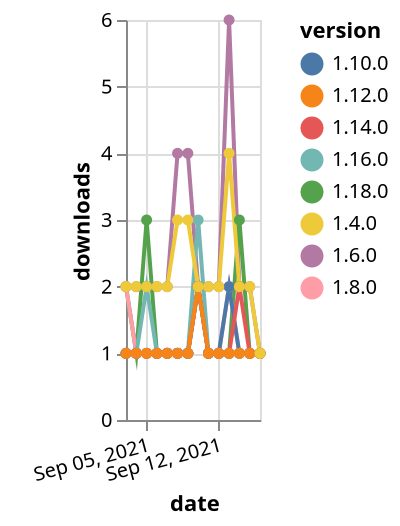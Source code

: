 {"$schema": "https://vega.github.io/schema/vega-lite/v5.json", "description": "A simple bar chart with embedded data.", "data": {"values": [{"date": "2021-09-03", "total": 2592, "delta": 2, "version": "1.6.0"}, {"date": "2021-09-04", "total": 2594, "delta": 2, "version": "1.6.0"}, {"date": "2021-09-05", "total": 2596, "delta": 2, "version": "1.6.0"}, {"date": "2021-09-06", "total": 2598, "delta": 2, "version": "1.6.0"}, {"date": "2021-09-07", "total": 2600, "delta": 2, "version": "1.6.0"}, {"date": "2021-09-08", "total": 2604, "delta": 4, "version": "1.6.0"}, {"date": "2021-09-09", "total": 2608, "delta": 4, "version": "1.6.0"}, {"date": "2021-09-10", "total": 2610, "delta": 2, "version": "1.6.0"}, {"date": "2021-09-11", "total": 2612, "delta": 2, "version": "1.6.0"}, {"date": "2021-09-12", "total": 2614, "delta": 2, "version": "1.6.0"}, {"date": "2021-09-13", "total": 2620, "delta": 6, "version": "1.6.0"}, {"date": "2021-09-14", "total": 2622, "delta": 2, "version": "1.6.0"}, {"date": "2021-09-15", "total": 2624, "delta": 2, "version": "1.6.0"}, {"date": "2021-09-16", "total": 2625, "delta": 1, "version": "1.6.0"}, {"date": "2021-09-03", "total": 124, "delta": 2, "version": "1.18.0"}, {"date": "2021-09-04", "total": 125, "delta": 1, "version": "1.18.0"}, {"date": "2021-09-05", "total": 128, "delta": 3, "version": "1.18.0"}, {"date": "2021-09-06", "total": 129, "delta": 1, "version": "1.18.0"}, {"date": "2021-09-07", "total": 130, "delta": 1, "version": "1.18.0"}, {"date": "2021-09-08", "total": 131, "delta": 1, "version": "1.18.0"}, {"date": "2021-09-09", "total": 132, "delta": 1, "version": "1.18.0"}, {"date": "2021-09-10", "total": 134, "delta": 2, "version": "1.18.0"}, {"date": "2021-09-11", "total": 135, "delta": 1, "version": "1.18.0"}, {"date": "2021-09-12", "total": 136, "delta": 1, "version": "1.18.0"}, {"date": "2021-09-13", "total": 137, "delta": 1, "version": "1.18.0"}, {"date": "2021-09-14", "total": 140, "delta": 3, "version": "1.18.0"}, {"date": "2021-09-15", "total": 141, "delta": 1, "version": "1.18.0"}, {"date": "2021-09-16", "total": 142, "delta": 1, "version": "1.18.0"}, {"date": "2021-09-03", "total": 274, "delta": 2, "version": "1.8.0"}, {"date": "2021-09-04", "total": 275, "delta": 1, "version": "1.8.0"}, {"date": "2021-09-05", "total": 276, "delta": 1, "version": "1.8.0"}, {"date": "2021-09-06", "total": 277, "delta": 1, "version": "1.8.0"}, {"date": "2021-09-07", "total": 278, "delta": 1, "version": "1.8.0"}, {"date": "2021-09-08", "total": 279, "delta": 1, "version": "1.8.0"}, {"date": "2021-09-09", "total": 280, "delta": 1, "version": "1.8.0"}, {"date": "2021-09-10", "total": 282, "delta": 2, "version": "1.8.0"}, {"date": "2021-09-11", "total": 283, "delta": 1, "version": "1.8.0"}, {"date": "2021-09-12", "total": 284, "delta": 1, "version": "1.8.0"}, {"date": "2021-09-13", "total": 286, "delta": 2, "version": "1.8.0"}, {"date": "2021-09-14", "total": 287, "delta": 1, "version": "1.8.0"}, {"date": "2021-09-15", "total": 288, "delta": 1, "version": "1.8.0"}, {"date": "2021-09-16", "total": 289, "delta": 1, "version": "1.8.0"}, {"date": "2021-09-03", "total": 213, "delta": 1, "version": "1.10.0"}, {"date": "2021-09-04", "total": 214, "delta": 1, "version": "1.10.0"}, {"date": "2021-09-05", "total": 215, "delta": 1, "version": "1.10.0"}, {"date": "2021-09-06", "total": 216, "delta": 1, "version": "1.10.0"}, {"date": "2021-09-07", "total": 217, "delta": 1, "version": "1.10.0"}, {"date": "2021-09-08", "total": 218, "delta": 1, "version": "1.10.0"}, {"date": "2021-09-09", "total": 219, "delta": 1, "version": "1.10.0"}, {"date": "2021-09-10", "total": 221, "delta": 2, "version": "1.10.0"}, {"date": "2021-09-11", "total": 222, "delta": 1, "version": "1.10.0"}, {"date": "2021-09-12", "total": 223, "delta": 1, "version": "1.10.0"}, {"date": "2021-09-13", "total": 225, "delta": 2, "version": "1.10.0"}, {"date": "2021-09-14", "total": 226, "delta": 1, "version": "1.10.0"}, {"date": "2021-09-15", "total": 227, "delta": 1, "version": "1.10.0"}, {"date": "2021-09-16", "total": 228, "delta": 1, "version": "1.10.0"}, {"date": "2021-09-03", "total": 203, "delta": 1, "version": "1.16.0"}, {"date": "2021-09-04", "total": 204, "delta": 1, "version": "1.16.0"}, {"date": "2021-09-05", "total": 206, "delta": 2, "version": "1.16.0"}, {"date": "2021-09-06", "total": 207, "delta": 1, "version": "1.16.0"}, {"date": "2021-09-07", "total": 208, "delta": 1, "version": "1.16.0"}, {"date": "2021-09-08", "total": 209, "delta": 1, "version": "1.16.0"}, {"date": "2021-09-09", "total": 210, "delta": 1, "version": "1.16.0"}, {"date": "2021-09-10", "total": 213, "delta": 3, "version": "1.16.0"}, {"date": "2021-09-11", "total": 214, "delta": 1, "version": "1.16.0"}, {"date": "2021-09-12", "total": 215, "delta": 1, "version": "1.16.0"}, {"date": "2021-09-13", "total": 216, "delta": 1, "version": "1.16.0"}, {"date": "2021-09-14", "total": 217, "delta": 1, "version": "1.16.0"}, {"date": "2021-09-15", "total": 218, "delta": 1, "version": "1.16.0"}, {"date": "2021-09-16", "total": 219, "delta": 1, "version": "1.16.0"}, {"date": "2021-09-03", "total": 180, "delta": 1, "version": "1.14.0"}, {"date": "2021-09-04", "total": 181, "delta": 1, "version": "1.14.0"}, {"date": "2021-09-05", "total": 182, "delta": 1, "version": "1.14.0"}, {"date": "2021-09-06", "total": 183, "delta": 1, "version": "1.14.0"}, {"date": "2021-09-07", "total": 184, "delta": 1, "version": "1.14.0"}, {"date": "2021-09-08", "total": 185, "delta": 1, "version": "1.14.0"}, {"date": "2021-09-09", "total": 186, "delta": 1, "version": "1.14.0"}, {"date": "2021-09-10", "total": 188, "delta": 2, "version": "1.14.0"}, {"date": "2021-09-11", "total": 189, "delta": 1, "version": "1.14.0"}, {"date": "2021-09-12", "total": 190, "delta": 1, "version": "1.14.0"}, {"date": "2021-09-13", "total": 191, "delta": 1, "version": "1.14.0"}, {"date": "2021-09-14", "total": 193, "delta": 2, "version": "1.14.0"}, {"date": "2021-09-15", "total": 194, "delta": 1, "version": "1.14.0"}, {"date": "2021-09-16", "total": 195, "delta": 1, "version": "1.14.0"}, {"date": "2021-09-03", "total": 206, "delta": 1, "version": "1.12.0"}, {"date": "2021-09-04", "total": 207, "delta": 1, "version": "1.12.0"}, {"date": "2021-09-05", "total": 208, "delta": 1, "version": "1.12.0"}, {"date": "2021-09-06", "total": 209, "delta": 1, "version": "1.12.0"}, {"date": "2021-09-07", "total": 210, "delta": 1, "version": "1.12.0"}, {"date": "2021-09-08", "total": 211, "delta": 1, "version": "1.12.0"}, {"date": "2021-09-09", "total": 212, "delta": 1, "version": "1.12.0"}, {"date": "2021-09-10", "total": 214, "delta": 2, "version": "1.12.0"}, {"date": "2021-09-11", "total": 215, "delta": 1, "version": "1.12.0"}, {"date": "2021-09-12", "total": 216, "delta": 1, "version": "1.12.0"}, {"date": "2021-09-13", "total": 217, "delta": 1, "version": "1.12.0"}, {"date": "2021-09-14", "total": 218, "delta": 1, "version": "1.12.0"}, {"date": "2021-09-15", "total": 219, "delta": 1, "version": "1.12.0"}, {"date": "2021-09-16", "total": 220, "delta": 1, "version": "1.12.0"}, {"date": "2021-09-03", "total": 2354, "delta": 2, "version": "1.4.0"}, {"date": "2021-09-04", "total": 2356, "delta": 2, "version": "1.4.0"}, {"date": "2021-09-05", "total": 2358, "delta": 2, "version": "1.4.0"}, {"date": "2021-09-06", "total": 2360, "delta": 2, "version": "1.4.0"}, {"date": "2021-09-07", "total": 2362, "delta": 2, "version": "1.4.0"}, {"date": "2021-09-08", "total": 2365, "delta": 3, "version": "1.4.0"}, {"date": "2021-09-09", "total": 2368, "delta": 3, "version": "1.4.0"}, {"date": "2021-09-10", "total": 2370, "delta": 2, "version": "1.4.0"}, {"date": "2021-09-11", "total": 2372, "delta": 2, "version": "1.4.0"}, {"date": "2021-09-12", "total": 2374, "delta": 2, "version": "1.4.0"}, {"date": "2021-09-13", "total": 2378, "delta": 4, "version": "1.4.0"}, {"date": "2021-09-14", "total": 2380, "delta": 2, "version": "1.4.0"}, {"date": "2021-09-15", "total": 2382, "delta": 2, "version": "1.4.0"}, {"date": "2021-09-16", "total": 2383, "delta": 1, "version": "1.4.0"}]}, "width": "container", "mark": {"type": "line", "point": {"filled": true}}, "encoding": {"x": {"field": "date", "type": "temporal", "timeUnit": "yearmonthdate", "title": "date", "axis": {"labelAngle": -15}}, "y": {"field": "delta", "type": "quantitative", "title": "downloads"}, "color": {"field": "version", "type": "nominal"}, "tooltip": {"field": "delta"}}}